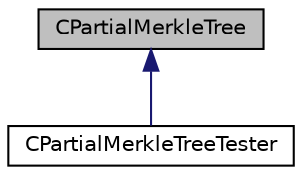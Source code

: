 digraph "CPartialMerkleTree"
{
 // LATEX_PDF_SIZE
  edge [fontname="Helvetica",fontsize="10",labelfontname="Helvetica",labelfontsize="10"];
  node [fontname="Helvetica",fontsize="10",shape=record];
  Node0 [label="CPartialMerkleTree",height=0.2,width=0.4,color="black", fillcolor="grey75", style="filled", fontcolor="black",tooltip=" "];
  Node0 -> Node1 [dir="back",color="midnightblue",fontsize="10",style="solid",fontname="Helvetica"];
  Node1 [label="CPartialMerkleTreeTester",height=0.2,width=0.4,color="black", fillcolor="white", style="filled",URL="$class_c_partial_merkle_tree_tester.html",tooltip=" "];
}
